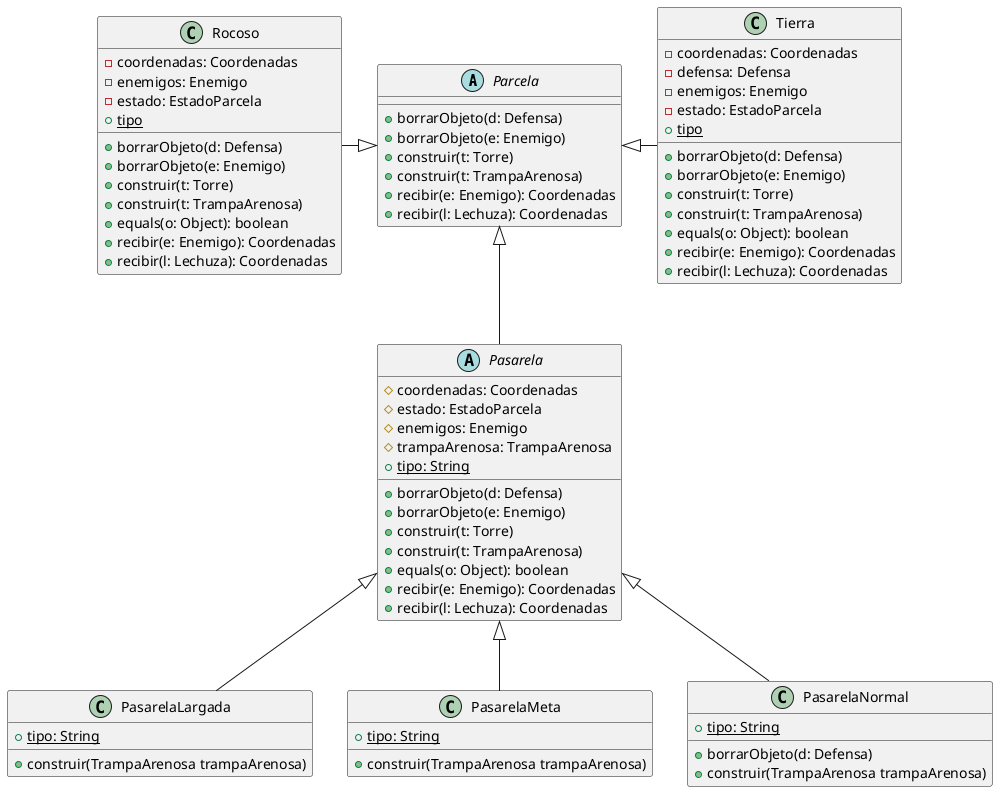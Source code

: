 @startuml
'https://plantuml.com/class-diagram

abstract Parcela {
+ borrarObjeto(d: Defensa)
+ borrarObjeto(e: Enemigo)
+ construir(t: Torre)
+ construir(t: TrampaArenosa)
+ recibir(e: Enemigo): Coordenadas
+ recibir(l: Lechuza): Coordenadas
}

abstract Pasarela {
# coordenadas: Coordenadas
# estado: EstadoParcela
# enemigos: Enemigo
# trampaArenosa: TrampaArenosa
+ {static} tipo: String
+ borrarObjeto(d: Defensa)
+ borrarObjeto(e: Enemigo)
+ construir(t: Torre)
+ construir(t: TrampaArenosa)
+ equals(o: Object): boolean
+ recibir(e: Enemigo): Coordenadas
+ recibir(l: Lechuza): Coordenadas
}

class PasarelaLargada {
+ {static} tipo: String
+ construir(TrampaArenosa trampaArenosa)
}

class PasarelaMeta{
+ {static} tipo: String
+ construir(TrampaArenosa trampaArenosa)
}

class PasarelaNormal{
+ {static} tipo: String
+ borrarObjeto(d: Defensa)
+ construir(TrampaArenosa trampaArenosa)
}

class Rocoso {
- coordenadas: Coordenadas
- enemigos: Enemigo
- estado: EstadoParcela
+ {static} tipo
+ borrarObjeto(d: Defensa)
+ borrarObjeto(e: Enemigo)
+ construir(t: Torre)
+ construir(t: TrampaArenosa)
+ equals(o: Object): boolean
+ recibir(e: Enemigo): Coordenadas
+ recibir(l: Lechuza): Coordenadas
}

class Tierra {
- coordenadas: Coordenadas
- defensa: Defensa
- enemigos: Enemigo
- estado: EstadoParcela
+ {static} tipo
+ borrarObjeto(d: Defensa)
+ borrarObjeto(e: Enemigo)
+ construir(t: Torre)
+ construir(t: TrampaArenosa)
+ equals(o: Object): boolean
+ recibir(e: Enemigo): Coordenadas
+ recibir(l: Lechuza): Coordenadas
}

Pasarela <|-- PasarelaLargada
Pasarela <|-- PasarelaMeta
Pasarela <|-- PasarelaNormal

Parcela <|-left- Rocoso
Parcela <|-- Pasarela
Parcela <|-right- Tierra

@enduml
